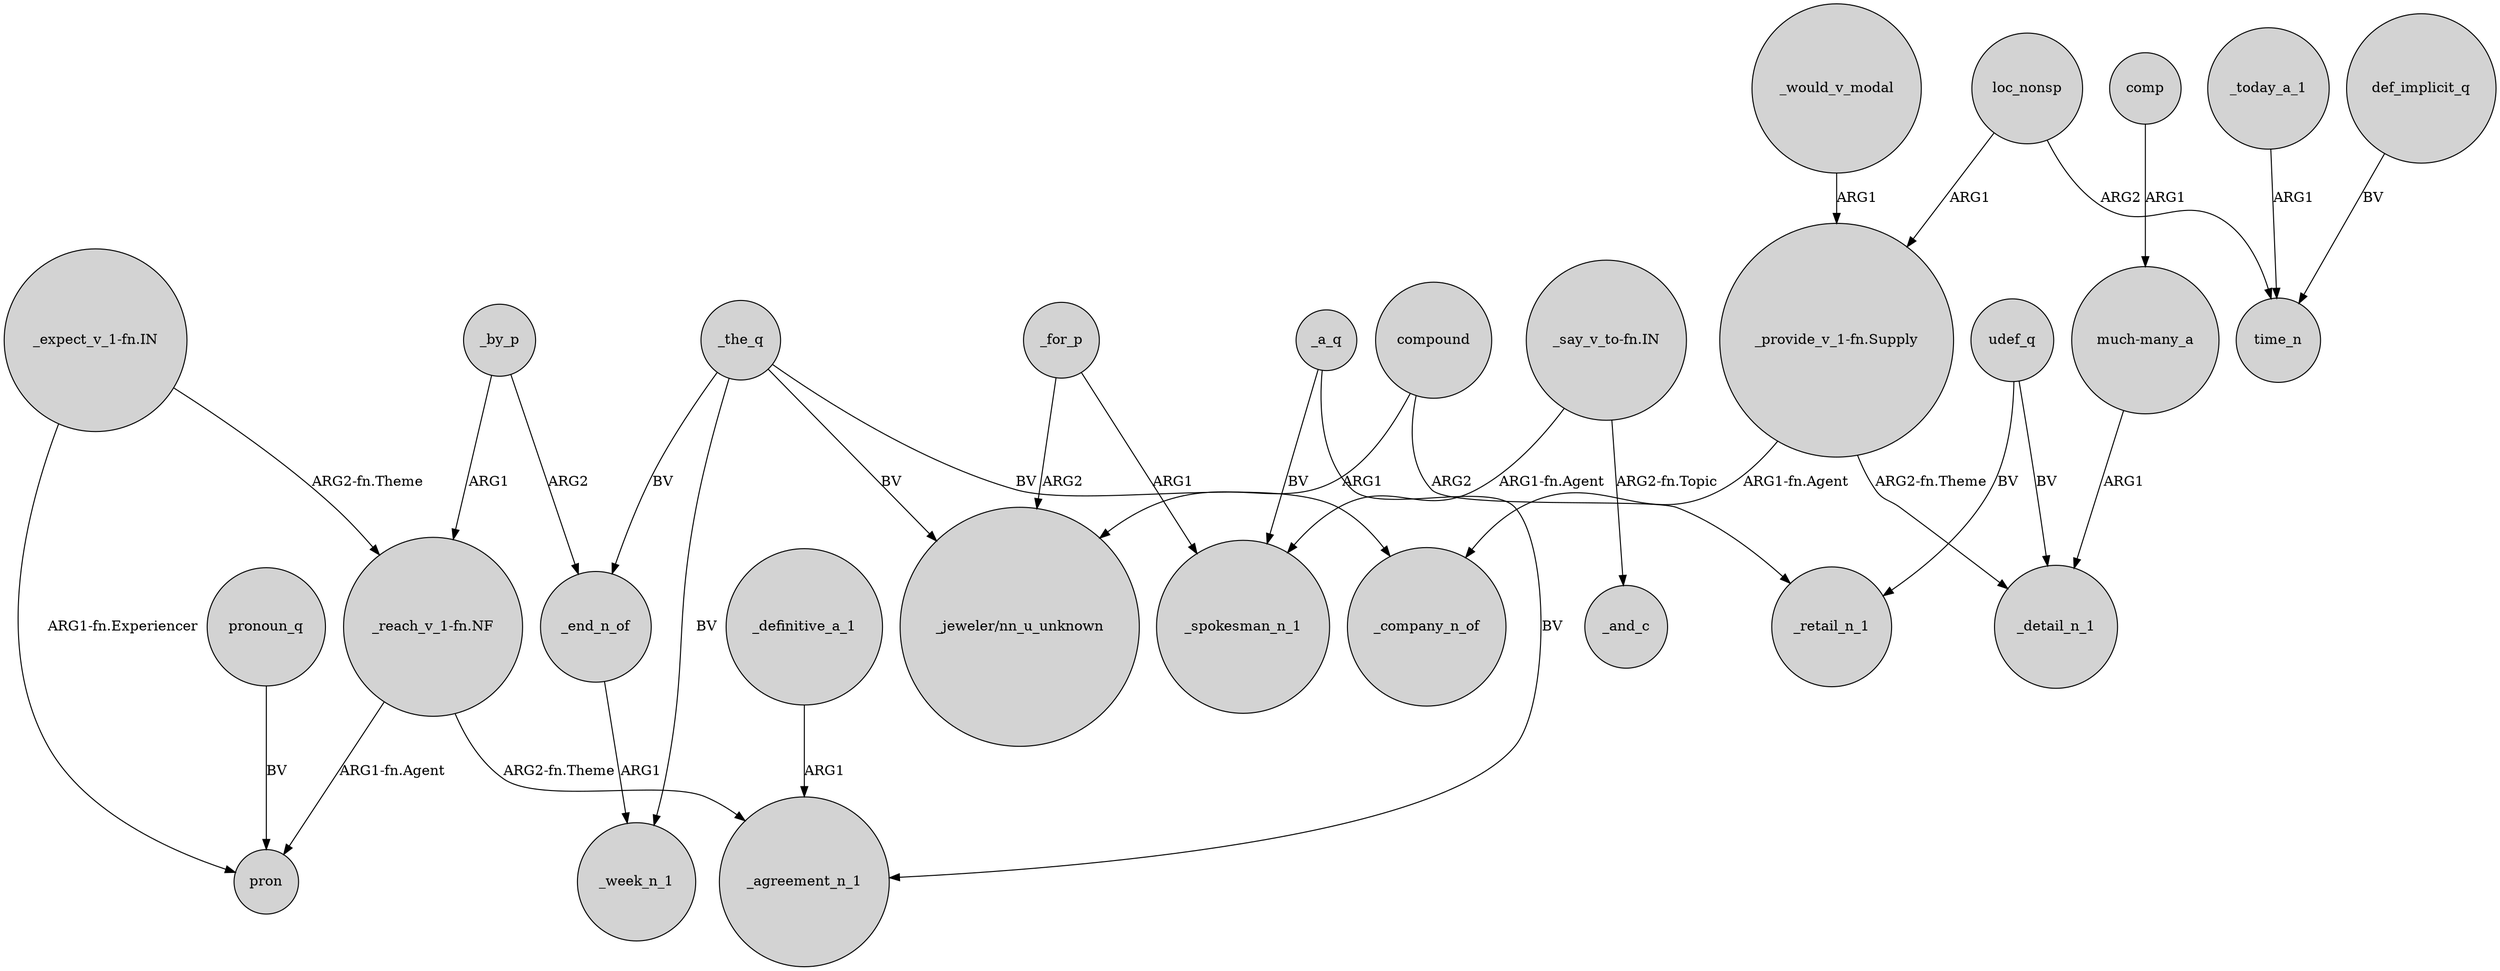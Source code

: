 digraph {
	node [shape=circle style=filled]
	"_provide_v_1-fn.Supply" -> _company_n_of [label="ARG1-fn.Agent"]
	_for_p -> _spokesman_n_1 [label=ARG1]
	"_provide_v_1-fn.Supply" -> _detail_n_1 [label="ARG2-fn.Theme"]
	_end_n_of -> _week_n_1 [label=ARG1]
	_today_a_1 -> time_n [label=ARG1]
	_the_q -> _end_n_of [label=BV]
	compound -> _retail_n_1 [label=ARG2]
	"much-many_a" -> _detail_n_1 [label=ARG1]
	_would_v_modal -> "_provide_v_1-fn.Supply" [label=ARG1]
	_for_p -> "_jeweler/nn_u_unknown" [label=ARG2]
	_by_p -> "_reach_v_1-fn.NF" [label=ARG1]
	loc_nonsp -> "_provide_v_1-fn.Supply" [label=ARG1]
	_by_p -> _end_n_of [label=ARG2]
	compound -> "_jeweler/nn_u_unknown" [label=ARG1]
	_the_q -> _company_n_of [label=BV]
	loc_nonsp -> time_n [label=ARG2]
	"_say_v_to-fn.IN" -> _spokesman_n_1 [label="ARG1-fn.Agent"]
	pronoun_q -> pron [label=BV]
	_the_q -> "_jeweler/nn_u_unknown" [label=BV]
	comp -> "much-many_a" [label=ARG1]
	"_expect_v_1-fn.IN" -> "_reach_v_1-fn.NF" [label="ARG2-fn.Theme"]
	_a_q -> _agreement_n_1 [label=BV]
	_the_q -> _week_n_1 [label=BV]
	"_say_v_to-fn.IN" -> _and_c [label="ARG2-fn.Topic"]
	"_reach_v_1-fn.NF" -> pron [label="ARG1-fn.Agent"]
	"_expect_v_1-fn.IN" -> pron [label="ARG1-fn.Experiencer"]
	udef_q -> _retail_n_1 [label=BV]
	_a_q -> _spokesman_n_1 [label=BV]
	udef_q -> _detail_n_1 [label=BV]
	"_reach_v_1-fn.NF" -> _agreement_n_1 [label="ARG2-fn.Theme"]
	def_implicit_q -> time_n [label=BV]
	_definitive_a_1 -> _agreement_n_1 [label=ARG1]
}
